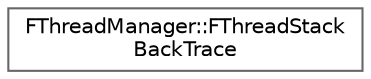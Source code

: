 digraph "Graphical Class Hierarchy"
{
 // INTERACTIVE_SVG=YES
 // LATEX_PDF_SIZE
  bgcolor="transparent";
  edge [fontname=Helvetica,fontsize=10,labelfontname=Helvetica,labelfontsize=10];
  node [fontname=Helvetica,fontsize=10,shape=box,height=0.2,width=0.4];
  rankdir="LR";
  Node0 [id="Node000000",label="FThreadManager::FThreadStack\lBackTrace",height=0.2,width=0.4,color="grey40", fillcolor="white", style="filled",URL="$d5/dfb/structFThreadManager_1_1FThreadStackBackTrace.html",tooltip=" "];
}
